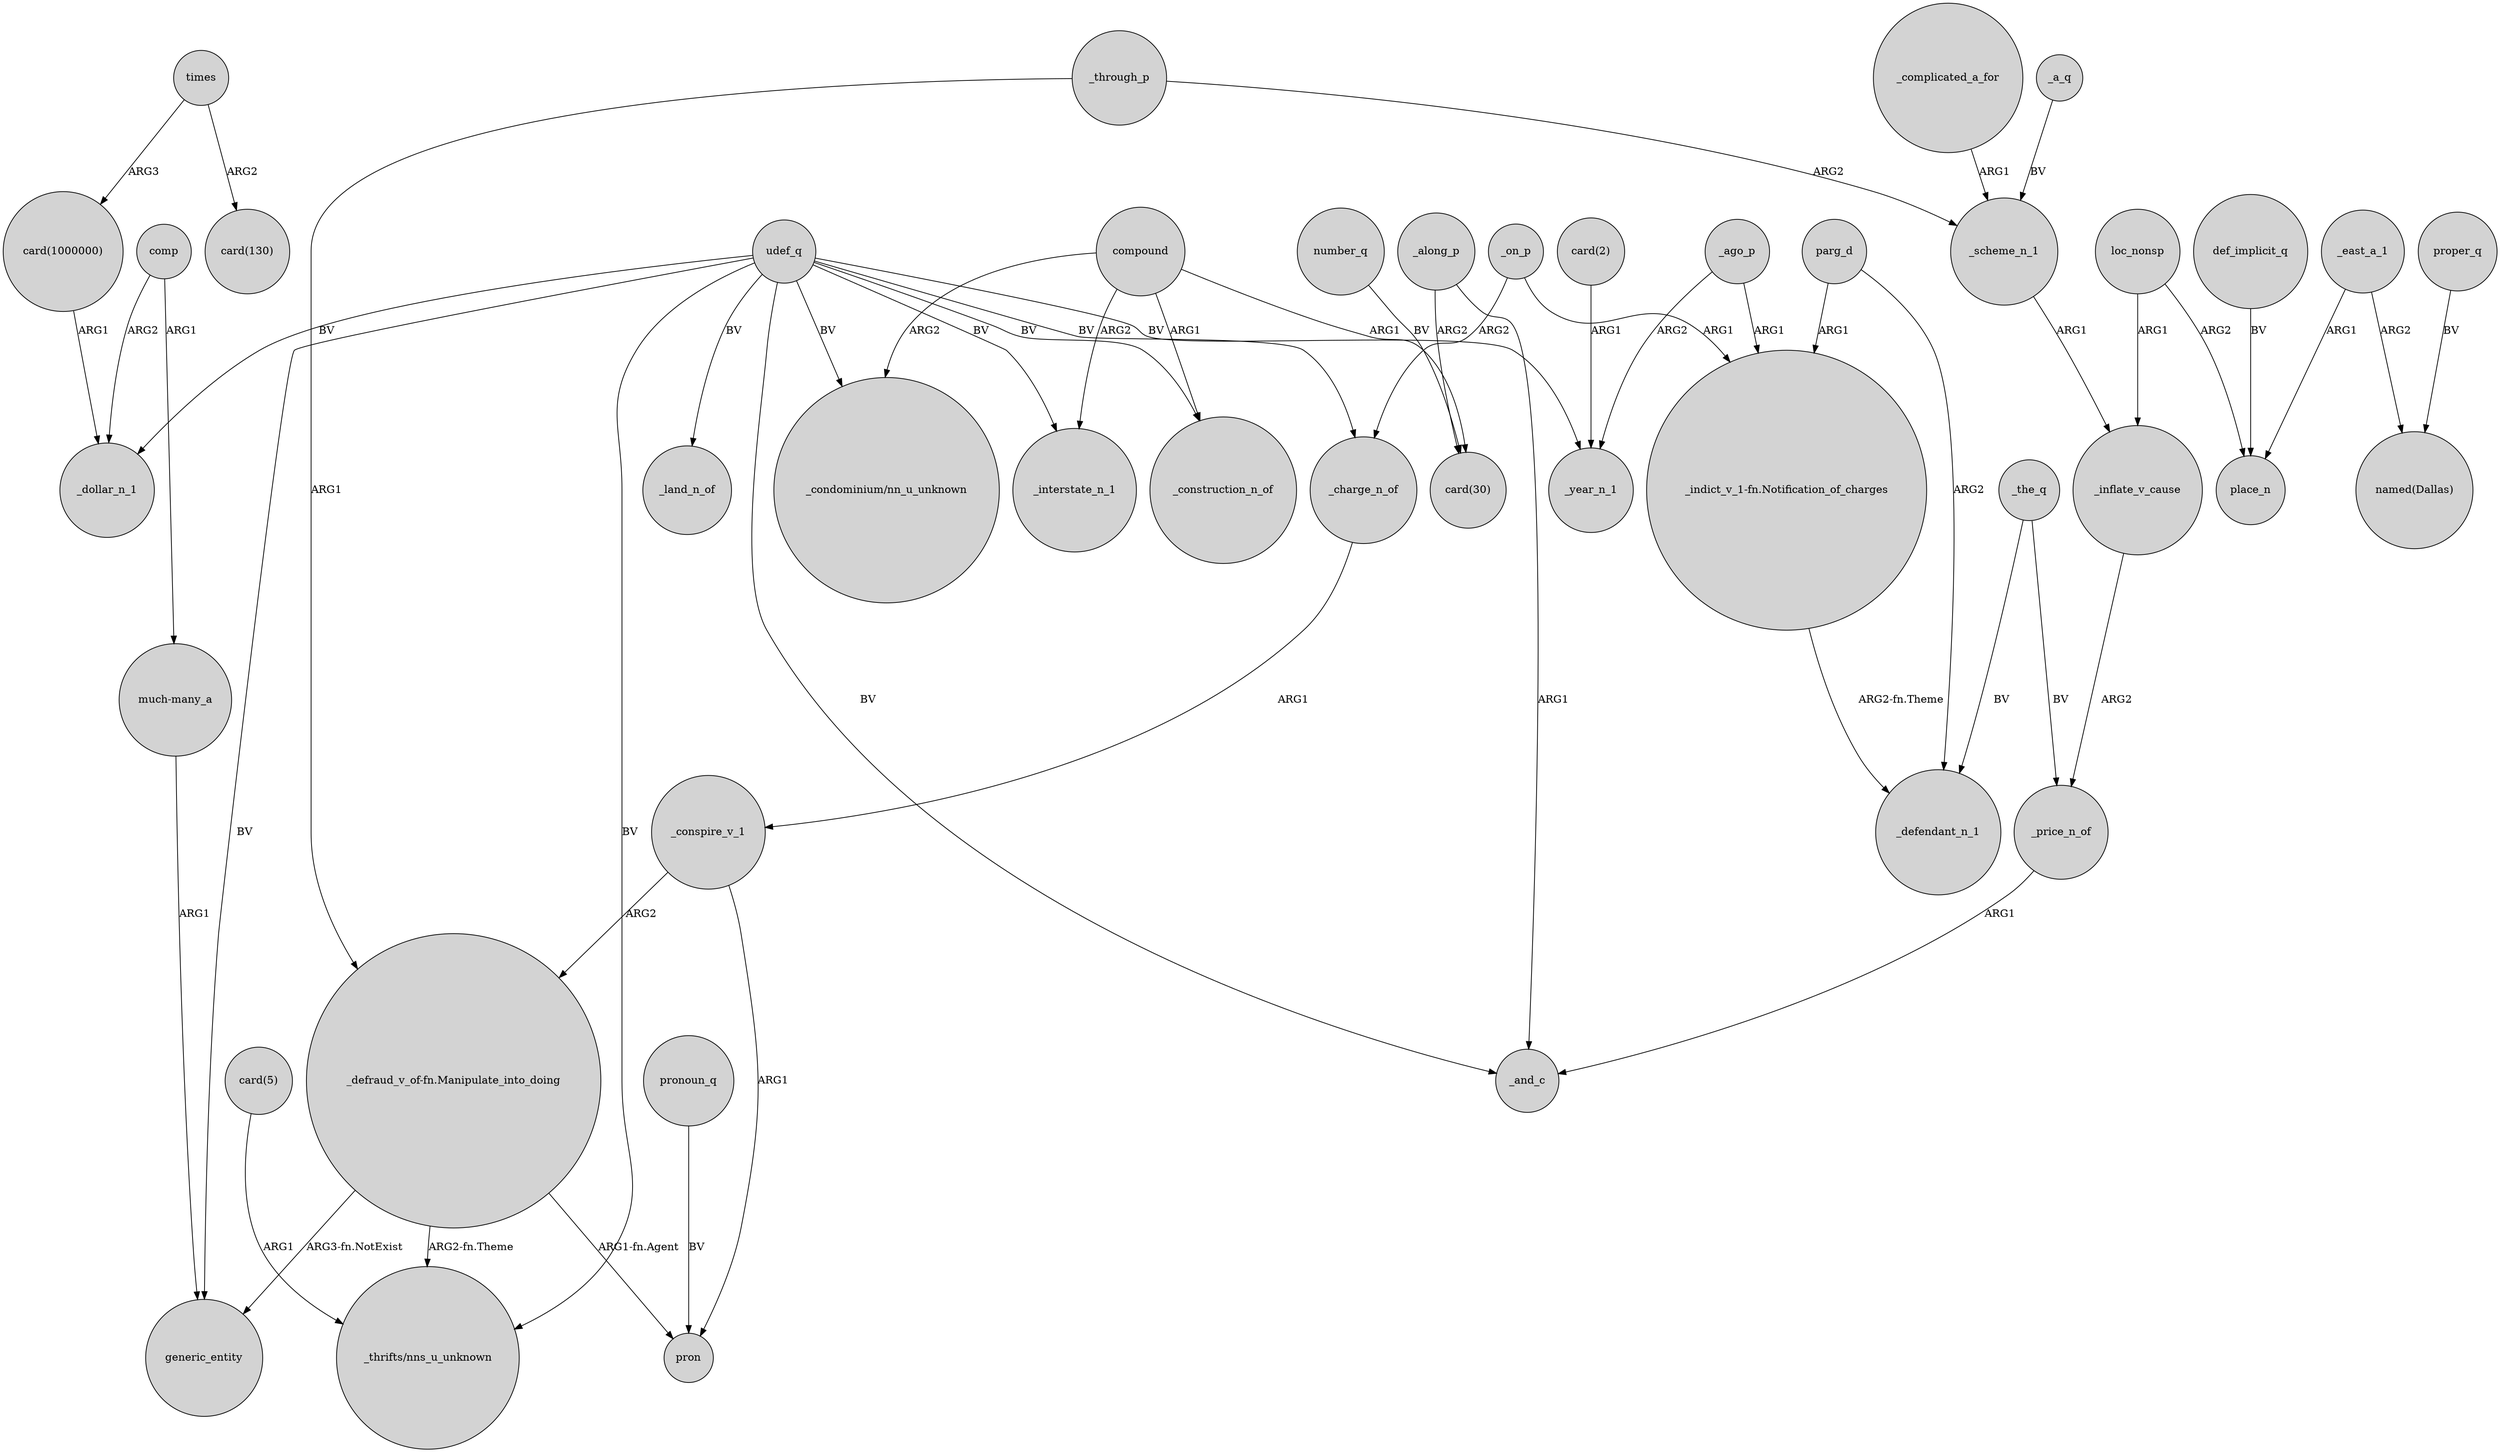 digraph {
	node [shape=circle style=filled]
	"card(1000000)" -> _dollar_n_1 [label=ARG1]
	_charge_n_of -> _conspire_v_1 [label=ARG1]
	udef_q -> generic_entity [label=BV]
	parg_d -> "_indict_v_1-fn.Notification_of_charges" [label=ARG1]
	_on_p -> "_indict_v_1-fn.Notification_of_charges" [label=ARG1]
	_conspire_v_1 -> "_defraud_v_of-fn.Manipulate_into_doing" [label=ARG2]
	"_defraud_v_of-fn.Manipulate_into_doing" -> pron [label="ARG1-fn.Agent"]
	_east_a_1 -> "named(Dallas)" [label=ARG2]
	_on_p -> _charge_n_of [label=ARG2]
	"much-many_a" -> generic_entity [label=ARG1]
	udef_q -> "_thrifts/nns_u_unknown" [label=BV]
	udef_q -> "_condominium/nn_u_unknown" [label=BV]
	_along_p -> _and_c [label=ARG1]
	compound -> _interstate_n_1 [label=ARG2]
	"_defraud_v_of-fn.Manipulate_into_doing" -> "_thrifts/nns_u_unknown" [label="ARG2-fn.Theme"]
	_complicated_a_for -> _scheme_n_1 [label=ARG1]
	_along_p -> "card(30)" [label=ARG2]
	_the_q -> _defendant_n_1 [label=BV]
	_through_p -> "_defraud_v_of-fn.Manipulate_into_doing" [label=ARG1]
	def_implicit_q -> place_n [label=BV]
	udef_q -> _interstate_n_1 [label=BV]
	_ago_p -> "_indict_v_1-fn.Notification_of_charges" [label=ARG1]
	_the_q -> _price_n_of [label=BV]
	udef_q -> _land_n_of [label=BV]
	udef_q -> _charge_n_of [label=BV]
	_through_p -> _scheme_n_1 [label=ARG2]
	pronoun_q -> pron [label=BV]
	_ago_p -> _year_n_1 [label=ARG2]
	_east_a_1 -> place_n [label=ARG1]
	"_indict_v_1-fn.Notification_of_charges" -> _defendant_n_1 [label="ARG2-fn.Theme"]
	_inflate_v_cause -> _price_n_of [label=ARG2]
	"card(2)" -> _year_n_1 [label=ARG1]
	comp -> "much-many_a" [label=ARG1]
	times -> "card(1000000)" [label=ARG3]
	compound -> "_condominium/nn_u_unknown" [label=ARG2]
	_scheme_n_1 -> _inflate_v_cause [label=ARG1]
	parg_d -> _defendant_n_1 [label=ARG2]
	number_q -> "card(30)" [label=BV]
	compound -> _construction_n_of [label=ARG1]
	compound -> "card(30)" [label=ARG1]
	_price_n_of -> _and_c [label=ARG1]
	"_defraud_v_of-fn.Manipulate_into_doing" -> generic_entity [label="ARG3-fn.NotExist"]
	_conspire_v_1 -> pron [label=ARG1]
	loc_nonsp -> place_n [label=ARG2]
	udef_q -> _year_n_1 [label=BV]
	comp -> _dollar_n_1 [label=ARG2]
	proper_q -> "named(Dallas)" [label=BV]
	udef_q -> _dollar_n_1 [label=BV]
	udef_q -> _and_c [label=BV]
	times -> "card(130)" [label=ARG2]
	udef_q -> _construction_n_of [label=BV]
	loc_nonsp -> _inflate_v_cause [label=ARG1]
	_a_q -> _scheme_n_1 [label=BV]
	"card(5)" -> "_thrifts/nns_u_unknown" [label=ARG1]
}
